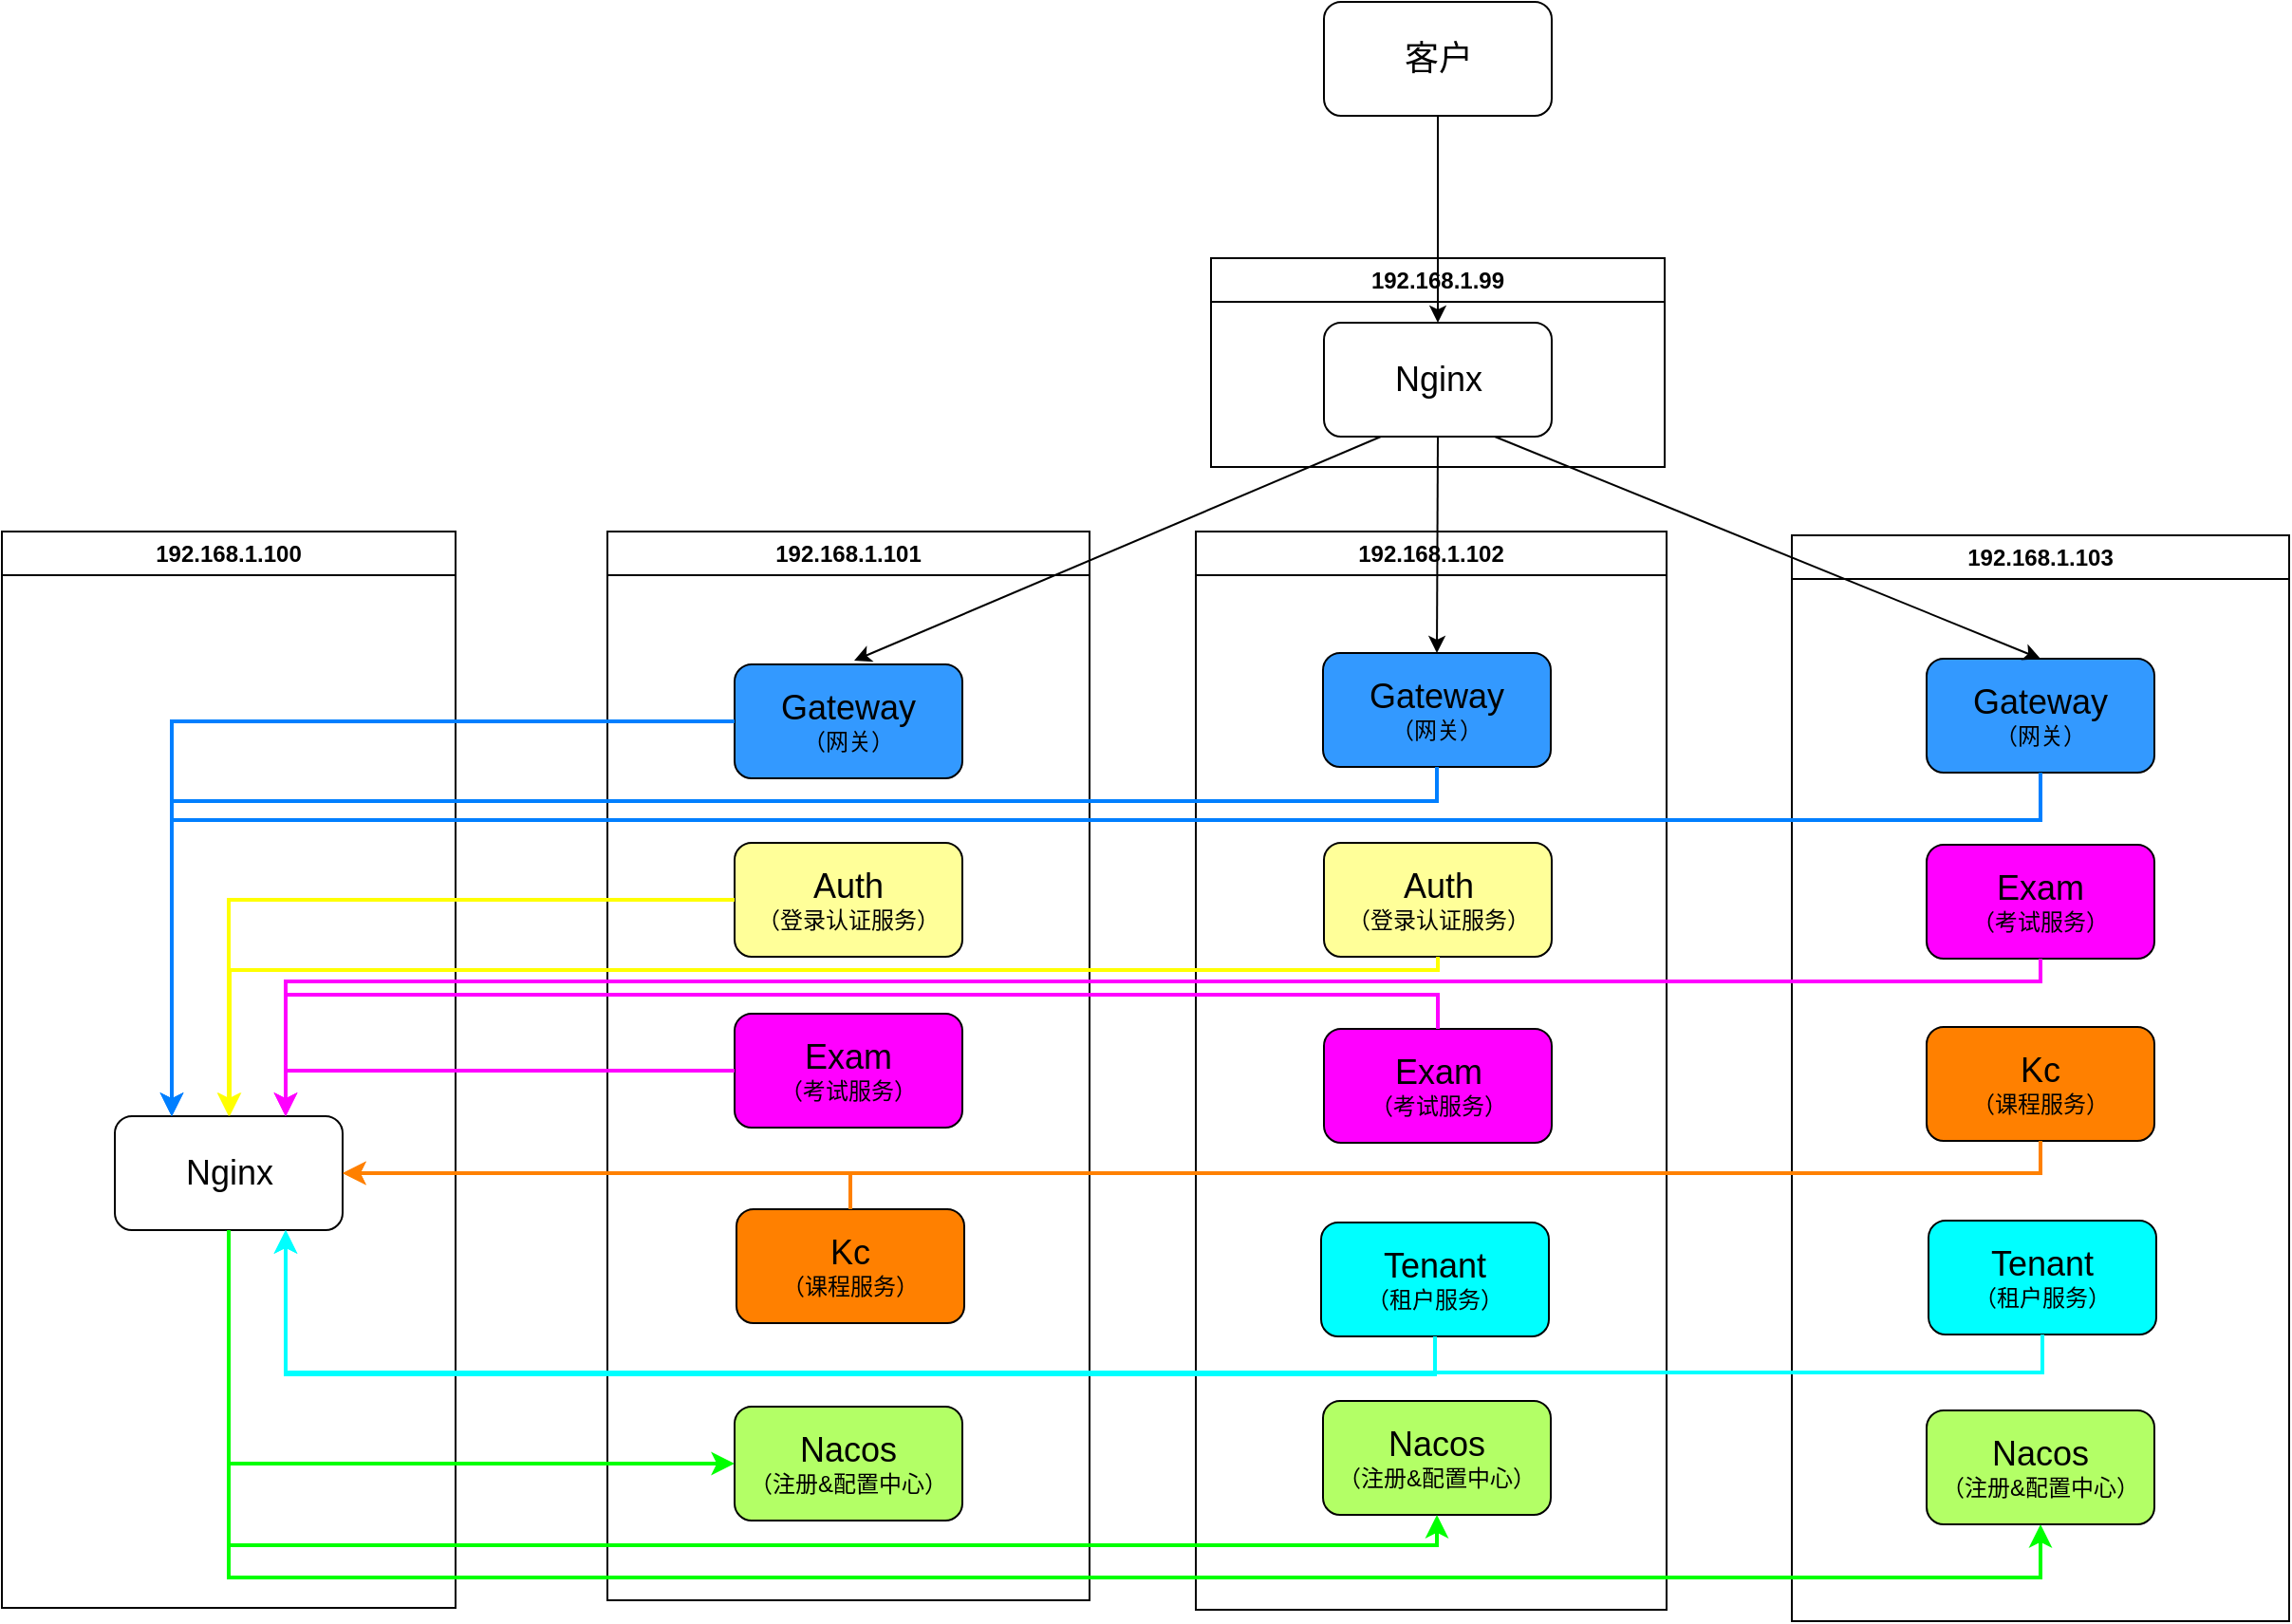 <mxfile version="24.7.12">
  <diagram id="aS9pjdUC0Do7hMSleVWt" name="第 1 页">
    <mxGraphModel dx="1434" dy="786" grid="0" gridSize="10" guides="1" tooltips="1" connect="1" arrows="1" fold="1" page="1" pageScale="1" pageWidth="1654" pageHeight="1169" background="none" math="0" shadow="0">
      <root>
        <mxCell id="0" />
        <mxCell id="1" parent="0" />
        <mxCell id="RPVrYkw0YZt2wrHHsJ2X-6" value="192.168.1.101" style="swimlane;whiteSpace=wrap;html=1;" parent="1" vertex="1">
          <mxGeometry x="585" y="536" width="254" height="563" as="geometry" />
        </mxCell>
        <mxCell id="RPVrYkw0YZt2wrHHsJ2X-10" value="&lt;font style=&quot;font-size: 18px;&quot;&gt;Auth&lt;/font&gt;&lt;br&gt;（登录认证服务）" style="rounded=1;whiteSpace=wrap;html=1;fillColor=#FFFF99;" parent="RPVrYkw0YZt2wrHHsJ2X-6" vertex="1">
          <mxGeometry x="67" y="164" width="120" height="60" as="geometry" />
        </mxCell>
        <mxCell id="RPVrYkw0YZt2wrHHsJ2X-11" value="&lt;span style=&quot;font-size: 18px;&quot;&gt;Exam&lt;/span&gt;&lt;br&gt;（考试服务）" style="rounded=1;whiteSpace=wrap;html=1;fillColor=#FF00FF;" parent="RPVrYkw0YZt2wrHHsJ2X-6" vertex="1">
          <mxGeometry x="67" y="254" width="120" height="60" as="geometry" />
        </mxCell>
        <mxCell id="RPVrYkw0YZt2wrHHsJ2X-9" value="&lt;font style=&quot;font-size: 18px;&quot;&gt;Gateway&lt;/font&gt;&lt;br&gt;（网关）" style="rounded=1;whiteSpace=wrap;html=1;fillColor=#3399FF;" parent="RPVrYkw0YZt2wrHHsJ2X-6" vertex="1">
          <mxGeometry x="67" y="70" width="120" height="60" as="geometry" />
        </mxCell>
        <mxCell id="RPVrYkw0YZt2wrHHsJ2X-8" value="&lt;font style=&quot;font-size: 18px;&quot;&gt;Nacos&lt;/font&gt;&lt;br&gt;（注册&amp;amp;配置中心）" style="rounded=1;whiteSpace=wrap;html=1;fillColor=#B3FF66;" parent="RPVrYkw0YZt2wrHHsJ2X-6" vertex="1">
          <mxGeometry x="67" y="461" width="120" height="60" as="geometry" />
        </mxCell>
        <mxCell id="RPVrYkw0YZt2wrHHsJ2X-13" value="192.168.1.102" style="swimlane;whiteSpace=wrap;html=1;" parent="1" vertex="1">
          <mxGeometry x="895" y="536" width="248" height="568" as="geometry" />
        </mxCell>
        <mxCell id="RPVrYkw0YZt2wrHHsJ2X-15" value="&lt;font style=&quot;font-size: 18px;&quot;&gt;Gateway&lt;/font&gt;&lt;br&gt;（网关）" style="rounded=1;whiteSpace=wrap;html=1;fillColor=#3399FF;" parent="RPVrYkw0YZt2wrHHsJ2X-13" vertex="1">
          <mxGeometry x="67" y="64" width="120" height="60" as="geometry" />
        </mxCell>
        <mxCell id="RPVrYkw0YZt2wrHHsJ2X-16" value="&lt;font style=&quot;font-size: 18px;&quot;&gt;Auth&lt;/font&gt;&lt;br&gt;（登录认证服务）" style="rounded=1;whiteSpace=wrap;html=1;fillColor=#FFFF99;" parent="RPVrYkw0YZt2wrHHsJ2X-13" vertex="1">
          <mxGeometry x="67.5" y="164" width="120" height="60" as="geometry" />
        </mxCell>
        <mxCell id="RPVrYkw0YZt2wrHHsJ2X-17" value="&lt;span style=&quot;font-size: 18px;&quot;&gt;Exam&lt;/span&gt;&lt;br&gt;（考试服务）" style="rounded=1;whiteSpace=wrap;html=1;fillColor=#FF00FF;" parent="RPVrYkw0YZt2wrHHsJ2X-13" vertex="1">
          <mxGeometry x="67.5" y="262" width="120" height="60" as="geometry" />
        </mxCell>
        <mxCell id="RPVrYkw0YZt2wrHHsJ2X-14" value="&lt;font style=&quot;font-size: 18px;&quot;&gt;Nacos&lt;/font&gt;&lt;br&gt;（注册&amp;amp;配置中心）" style="rounded=1;whiteSpace=wrap;html=1;fillColor=#B3FF66;" parent="RPVrYkw0YZt2wrHHsJ2X-13" vertex="1">
          <mxGeometry x="67" y="458" width="120" height="60" as="geometry" />
        </mxCell>
        <mxCell id="RPVrYkw0YZt2wrHHsJ2X-12" value="&lt;span style=&quot;font-size: 18px;&quot;&gt;Kc&lt;/span&gt;&lt;br&gt;（课程服务）" style="rounded=1;whiteSpace=wrap;html=1;fillColor=#FF8000;" parent="RPVrYkw0YZt2wrHHsJ2X-13" vertex="1">
          <mxGeometry x="-242" y="357" width="120" height="60" as="geometry" />
        </mxCell>
        <mxCell id="RPVrYkw0YZt2wrHHsJ2X-18" value="&lt;span style=&quot;font-size: 18px;&quot;&gt;Tenant&lt;/span&gt;&lt;br&gt;（租户服务）" style="rounded=1;whiteSpace=wrap;html=1;fillColor=#00FFFF;" parent="RPVrYkw0YZt2wrHHsJ2X-13" vertex="1">
          <mxGeometry x="66" y="364" width="120" height="60" as="geometry" />
        </mxCell>
        <mxCell id="RPVrYkw0YZt2wrHHsJ2X-24" value="&lt;font style=&quot;font-size: 18px;&quot;&gt;Tenant&lt;/font&gt;&lt;br style=&quot;border-color: var(--border-color);&quot;&gt;（租户服务）" style="rounded=1;whiteSpace=wrap;html=1;fillColor=#00FFFF;" parent="RPVrYkw0YZt2wrHHsJ2X-13" vertex="1">
          <mxGeometry x="386" y="363" width="120" height="60" as="geometry" />
        </mxCell>
        <mxCell id="RPVrYkw0YZt2wrHHsJ2X-19" value="192.168.1.103" style="swimlane;whiteSpace=wrap;html=1;" parent="1" vertex="1">
          <mxGeometry x="1209" y="538" width="262" height="572" as="geometry" />
        </mxCell>
        <mxCell id="RPVrYkw0YZt2wrHHsJ2X-21" value="&lt;font style=&quot;font-size: 18px;&quot;&gt;Gateway&lt;/font&gt;&lt;br&gt;（网关）" style="rounded=1;whiteSpace=wrap;html=1;fillColor=#3399FF;" parent="RPVrYkw0YZt2wrHHsJ2X-19" vertex="1">
          <mxGeometry x="71" y="65" width="120" height="60" as="geometry" />
        </mxCell>
        <mxCell id="RPVrYkw0YZt2wrHHsJ2X-20" value="&lt;font style=&quot;font-size: 18px;&quot;&gt;Nacos&lt;/font&gt;&lt;br&gt;（注册&amp;amp;配置中心）" style="rounded=1;whiteSpace=wrap;html=1;fillColor=#B3FF66;" parent="RPVrYkw0YZt2wrHHsJ2X-19" vertex="1">
          <mxGeometry x="71" y="461" width="120" height="60" as="geometry" />
        </mxCell>
        <mxCell id="RPVrYkw0YZt2wrHHsJ2X-22" value="&lt;font style=&quot;font-size: 18px;&quot;&gt;Exam&lt;/font&gt;&lt;br style=&quot;border-color: var(--border-color);&quot;&gt;（考试服务）" style="rounded=1;whiteSpace=wrap;html=1;fillColor=#FF00FF;" parent="RPVrYkw0YZt2wrHHsJ2X-19" vertex="1">
          <mxGeometry x="71" y="163" width="120" height="60" as="geometry" />
        </mxCell>
        <mxCell id="RPVrYkw0YZt2wrHHsJ2X-23" value="&lt;span style=&quot;font-size: 18px;&quot;&gt;Kc&lt;/span&gt;&lt;br&gt;（课程服务）" style="rounded=1;whiteSpace=wrap;html=1;fillColor=#FF8000;" parent="RPVrYkw0YZt2wrHHsJ2X-19" vertex="1">
          <mxGeometry x="71" y="259" width="120" height="60" as="geometry" />
        </mxCell>
        <mxCell id="RPVrYkw0YZt2wrHHsJ2X-45" value="192.168.1.99" style="swimlane;whiteSpace=wrap;html=1;" parent="1" vertex="1">
          <mxGeometry x="903" y="392" width="239" height="110" as="geometry" />
        </mxCell>
        <mxCell id="RPVrYkw0YZt2wrHHsJ2X-46" value="&lt;font style=&quot;font-size: 18px;&quot;&gt;Nginx&lt;/font&gt;" style="rounded=1;whiteSpace=wrap;html=1;fillColor=#FFFFFF;" parent="RPVrYkw0YZt2wrHHsJ2X-45" vertex="1">
          <mxGeometry x="59.5" y="34" width="120" height="60" as="geometry" />
        </mxCell>
        <mxCell id="RPVrYkw0YZt2wrHHsJ2X-47" value="" style="endArrow=classic;html=1;rounded=0;exitX=0.5;exitY=1;exitDx=0;exitDy=0;entryX=0.5;entryY=0;entryDx=0;entryDy=0;" parent="1" source="RPVrYkw0YZt2wrHHsJ2X-46" target="RPVrYkw0YZt2wrHHsJ2X-15" edge="1">
          <mxGeometry width="50" height="50" relative="1" as="geometry">
            <mxPoint x="1092" y="533" as="sourcePoint" />
            <mxPoint x="1142" y="483" as="targetPoint" />
          </mxGeometry>
        </mxCell>
        <mxCell id="RPVrYkw0YZt2wrHHsJ2X-48" value="" style="endArrow=classic;html=1;rounded=0;exitX=0.75;exitY=1;exitDx=0;exitDy=0;entryX=0.5;entryY=0;entryDx=0;entryDy=0;" parent="1" source="RPVrYkw0YZt2wrHHsJ2X-46" target="RPVrYkw0YZt2wrHHsJ2X-21" edge="1">
          <mxGeometry width="50" height="50" relative="1" as="geometry">
            <mxPoint x="1102" y="543" as="sourcePoint" />
            <mxPoint x="1152" y="493" as="targetPoint" />
          </mxGeometry>
        </mxCell>
        <mxCell id="RPVrYkw0YZt2wrHHsJ2X-49" value="" style="endArrow=classic;html=1;rounded=0;exitX=0.25;exitY=1;exitDx=0;exitDy=0;" parent="1" source="RPVrYkw0YZt2wrHHsJ2X-46" edge="1">
          <mxGeometry width="50" height="50" relative="1" as="geometry">
            <mxPoint x="1112" y="553" as="sourcePoint" />
            <mxPoint x="715" y="604" as="targetPoint" />
          </mxGeometry>
        </mxCell>
        <mxCell id="RPVrYkw0YZt2wrHHsJ2X-52" style="edgeStyle=orthogonalEdgeStyle;rounded=0;orthogonalLoop=1;jettySize=auto;html=1;exitX=0.5;exitY=1;exitDx=0;exitDy=0;" parent="1" source="RPVrYkw0YZt2wrHHsJ2X-51" target="RPVrYkw0YZt2wrHHsJ2X-46" edge="1">
          <mxGeometry relative="1" as="geometry" />
        </mxCell>
        <mxCell id="RPVrYkw0YZt2wrHHsJ2X-51" value="&lt;span style=&quot;font-size: 18px;&quot;&gt;客户&lt;br&gt;&lt;/span&gt;" style="rounded=1;whiteSpace=wrap;html=1;fillColor=#FFFFFF;" parent="1" vertex="1">
          <mxGeometry x="962.5" y="257" width="120" height="60" as="geometry" />
        </mxCell>
        <mxCell id="RPVrYkw0YZt2wrHHsJ2X-59" value="192.168.1.100" style="swimlane;whiteSpace=wrap;html=1;" parent="1" vertex="1">
          <mxGeometry x="266" y="536" width="239" height="567" as="geometry" />
        </mxCell>
        <mxCell id="RPVrYkw0YZt2wrHHsJ2X-60" value="&lt;font style=&quot;font-size: 18px;&quot;&gt;Nginx&lt;/font&gt;" style="rounded=1;whiteSpace=wrap;html=1;fillColor=#FFFFFF;" parent="RPVrYkw0YZt2wrHHsJ2X-59" vertex="1">
          <mxGeometry x="59.5" y="308" width="120" height="60" as="geometry" />
        </mxCell>
        <mxCell id="RPVrYkw0YZt2wrHHsJ2X-64" style="edgeStyle=orthogonalEdgeStyle;rounded=0;orthogonalLoop=1;jettySize=auto;html=1;exitX=0;exitY=0.5;exitDx=0;exitDy=0;entryX=0.25;entryY=0;entryDx=0;entryDy=0;strokeWidth=2;strokeColor=#007FFF;" parent="1" source="RPVrYkw0YZt2wrHHsJ2X-9" target="RPVrYkw0YZt2wrHHsJ2X-60" edge="1">
          <mxGeometry relative="1" as="geometry" />
        </mxCell>
        <mxCell id="RPVrYkw0YZt2wrHHsJ2X-65" style="edgeStyle=orthogonalEdgeStyle;rounded=0;orthogonalLoop=1;jettySize=auto;html=1;exitX=0.5;exitY=1;exitDx=0;exitDy=0;entryX=0.25;entryY=0;entryDx=0;entryDy=0;strokeWidth=2;strokeColor=#007FFF;" parent="1" source="RPVrYkw0YZt2wrHHsJ2X-15" target="RPVrYkw0YZt2wrHHsJ2X-60" edge="1">
          <mxGeometry relative="1" as="geometry">
            <Array as="points">
              <mxPoint x="1022" y="678" />
              <mxPoint x="356" y="678" />
            </Array>
          </mxGeometry>
        </mxCell>
        <mxCell id="RPVrYkw0YZt2wrHHsJ2X-67" style="edgeStyle=orthogonalEdgeStyle;rounded=0;orthogonalLoop=1;jettySize=auto;html=1;exitX=0.5;exitY=1;exitDx=0;exitDy=0;entryX=0.25;entryY=0;entryDx=0;entryDy=0;strokeWidth=2;strokeColor=#007FFF;" parent="1" source="RPVrYkw0YZt2wrHHsJ2X-21" target="RPVrYkw0YZt2wrHHsJ2X-60" edge="1">
          <mxGeometry relative="1" as="geometry">
            <Array as="points">
              <mxPoint x="1340" y="688" />
              <mxPoint x="356" y="688" />
            </Array>
          </mxGeometry>
        </mxCell>
        <mxCell id="RPVrYkw0YZt2wrHHsJ2X-68" style="edgeStyle=orthogonalEdgeStyle;rounded=0;orthogonalLoop=1;jettySize=auto;html=1;exitX=0;exitY=0.5;exitDx=0;exitDy=0;strokeWidth=2;strokeColor=#FFFF00;" parent="1" source="RPVrYkw0YZt2wrHHsJ2X-10" target="RPVrYkw0YZt2wrHHsJ2X-60" edge="1">
          <mxGeometry relative="1" as="geometry" />
        </mxCell>
        <mxCell id="RPVrYkw0YZt2wrHHsJ2X-69" style="edgeStyle=orthogonalEdgeStyle;rounded=0;orthogonalLoop=1;jettySize=auto;html=1;exitX=0.5;exitY=1;exitDx=0;exitDy=0;strokeWidth=2;strokeColor=#FFFF00;" parent="1" source="RPVrYkw0YZt2wrHHsJ2X-16" target="RPVrYkw0YZt2wrHHsJ2X-60" edge="1">
          <mxGeometry relative="1" as="geometry">
            <Array as="points">
              <mxPoint x="1022" y="767" />
              <mxPoint x="386" y="767" />
            </Array>
          </mxGeometry>
        </mxCell>
        <mxCell id="RPVrYkw0YZt2wrHHsJ2X-71" style="edgeStyle=orthogonalEdgeStyle;rounded=0;orthogonalLoop=1;jettySize=auto;html=1;entryX=0.75;entryY=0;entryDx=0;entryDy=0;strokeWidth=2;strokeColor=#FF00FF;" parent="1" source="RPVrYkw0YZt2wrHHsJ2X-11" target="RPVrYkw0YZt2wrHHsJ2X-60" edge="1">
          <mxGeometry relative="1" as="geometry" />
        </mxCell>
        <mxCell id="RPVrYkw0YZt2wrHHsJ2X-73" style="edgeStyle=orthogonalEdgeStyle;rounded=0;orthogonalLoop=1;jettySize=auto;html=1;exitX=0.5;exitY=0;exitDx=0;exitDy=0;entryX=0.75;entryY=0;entryDx=0;entryDy=0;strokeWidth=2;strokeColor=#FF00FF;" parent="1" source="RPVrYkw0YZt2wrHHsJ2X-17" target="RPVrYkw0YZt2wrHHsJ2X-60" edge="1">
          <mxGeometry relative="1" as="geometry">
            <Array as="points">
              <mxPoint x="1022" y="780" />
              <mxPoint x="416" y="780" />
            </Array>
          </mxGeometry>
        </mxCell>
        <mxCell id="RPVrYkw0YZt2wrHHsJ2X-74" style="edgeStyle=orthogonalEdgeStyle;rounded=0;orthogonalLoop=1;jettySize=auto;html=1;exitX=0.5;exitY=1;exitDx=0;exitDy=0;entryX=0.75;entryY=0;entryDx=0;entryDy=0;strokeWidth=2;strokeColor=#FF00FF;" parent="1" source="RPVrYkw0YZt2wrHHsJ2X-22" target="RPVrYkw0YZt2wrHHsJ2X-60" edge="1">
          <mxGeometry relative="1" as="geometry">
            <Array as="points">
              <mxPoint x="1340" y="773" />
              <mxPoint x="416" y="773" />
            </Array>
          </mxGeometry>
        </mxCell>
        <mxCell id="RPVrYkw0YZt2wrHHsJ2X-76" style="edgeStyle=orthogonalEdgeStyle;rounded=0;orthogonalLoop=1;jettySize=auto;html=1;exitX=0.5;exitY=1;exitDx=0;exitDy=0;entryX=1;entryY=0.5;entryDx=0;entryDy=0;strokeWidth=2;strokeColor=#FF8000;" parent="1" source="RPVrYkw0YZt2wrHHsJ2X-23" target="RPVrYkw0YZt2wrHHsJ2X-60" edge="1">
          <mxGeometry relative="1" as="geometry">
            <Array as="points">
              <mxPoint x="1340" y="874" />
            </Array>
          </mxGeometry>
        </mxCell>
        <mxCell id="RPVrYkw0YZt2wrHHsJ2X-77" style="edgeStyle=orthogonalEdgeStyle;rounded=0;orthogonalLoop=1;jettySize=auto;html=1;exitX=0.5;exitY=0;exitDx=0;exitDy=0;entryX=1;entryY=0.5;entryDx=0;entryDy=0;strokeWidth=2;strokeColor=#FF8000;" parent="1" source="RPVrYkw0YZt2wrHHsJ2X-12" target="RPVrYkw0YZt2wrHHsJ2X-60" edge="1">
          <mxGeometry relative="1" as="geometry">
            <Array as="points">
              <mxPoint x="713" y="874" />
            </Array>
          </mxGeometry>
        </mxCell>
        <mxCell id="RPVrYkw0YZt2wrHHsJ2X-78" style="edgeStyle=orthogonalEdgeStyle;rounded=0;orthogonalLoop=1;jettySize=auto;html=1;exitX=0.5;exitY=1;exitDx=0;exitDy=0;entryX=0;entryY=0.5;entryDx=0;entryDy=0;strokeWidth=2;strokeColor=#00FF00;" parent="1" source="RPVrYkw0YZt2wrHHsJ2X-60" target="RPVrYkw0YZt2wrHHsJ2X-8" edge="1">
          <mxGeometry relative="1" as="geometry" />
        </mxCell>
        <mxCell id="RPVrYkw0YZt2wrHHsJ2X-79" style="edgeStyle=orthogonalEdgeStyle;rounded=0;orthogonalLoop=1;jettySize=auto;html=1;exitX=0.5;exitY=1;exitDx=0;exitDy=0;entryX=0.5;entryY=1;entryDx=0;entryDy=0;strokeWidth=2;strokeColor=#00FF00;" parent="1" source="RPVrYkw0YZt2wrHHsJ2X-60" target="RPVrYkw0YZt2wrHHsJ2X-14" edge="1">
          <mxGeometry relative="1" as="geometry">
            <Array as="points">
              <mxPoint x="386" y="1070" />
              <mxPoint x="1022" y="1070" />
            </Array>
          </mxGeometry>
        </mxCell>
        <mxCell id="RPVrYkw0YZt2wrHHsJ2X-80" style="edgeStyle=orthogonalEdgeStyle;rounded=0;orthogonalLoop=1;jettySize=auto;html=1;exitX=0.5;exitY=1;exitDx=0;exitDy=0;entryX=0.5;entryY=1;entryDx=0;entryDy=0;strokeWidth=2;strokeColor=#00FF00;" parent="1" source="RPVrYkw0YZt2wrHHsJ2X-60" target="RPVrYkw0YZt2wrHHsJ2X-20" edge="1">
          <mxGeometry relative="1" as="geometry">
            <Array as="points">
              <mxPoint x="386" y="1087" />
              <mxPoint x="1340" y="1087" />
            </Array>
          </mxGeometry>
        </mxCell>
        <mxCell id="RPVrYkw0YZt2wrHHsJ2X-81" style="edgeStyle=orthogonalEdgeStyle;rounded=0;orthogonalLoop=1;jettySize=auto;html=1;exitX=0.5;exitY=1;exitDx=0;exitDy=0;entryX=0.75;entryY=1;entryDx=0;entryDy=0;strokeWidth=2;strokeColor=#00FFFF;" parent="1" source="RPVrYkw0YZt2wrHHsJ2X-18" target="RPVrYkw0YZt2wrHHsJ2X-60" edge="1">
          <mxGeometry relative="1" as="geometry" />
        </mxCell>
        <mxCell id="RPVrYkw0YZt2wrHHsJ2X-82" style="edgeStyle=orthogonalEdgeStyle;rounded=0;orthogonalLoop=1;jettySize=auto;html=1;exitX=0.5;exitY=1;exitDx=0;exitDy=0;entryX=0.75;entryY=1;entryDx=0;entryDy=0;strokeWidth=2;strokeColor=#00FFFF;" parent="1" source="RPVrYkw0YZt2wrHHsJ2X-24" target="RPVrYkw0YZt2wrHHsJ2X-60" edge="1">
          <mxGeometry relative="1" as="geometry" />
        </mxCell>
      </root>
    </mxGraphModel>
  </diagram>
</mxfile>
